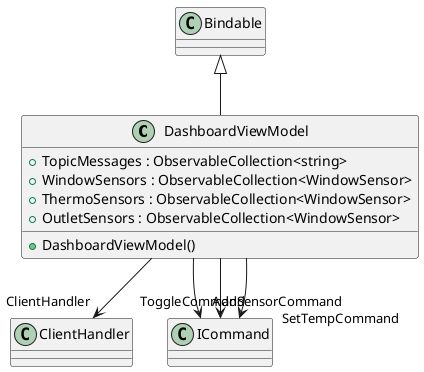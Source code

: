 @startuml
class DashboardViewModel {
    + DashboardViewModel()
    + TopicMessages : ObservableCollection<string>
    + WindowSensors : ObservableCollection<WindowSensor>
    + ThermoSensors : ObservableCollection<WindowSensor>
    + OutletSensors : ObservableCollection<WindowSensor>
}
Bindable <|-- DashboardViewModel
DashboardViewModel --> "ClientHandler" ClientHandler
DashboardViewModel --> "AddSensorCommand" ICommand
DashboardViewModel --> "ToggleCommand" ICommand
DashboardViewModel --> "SetTempCommand" ICommand
@enduml
